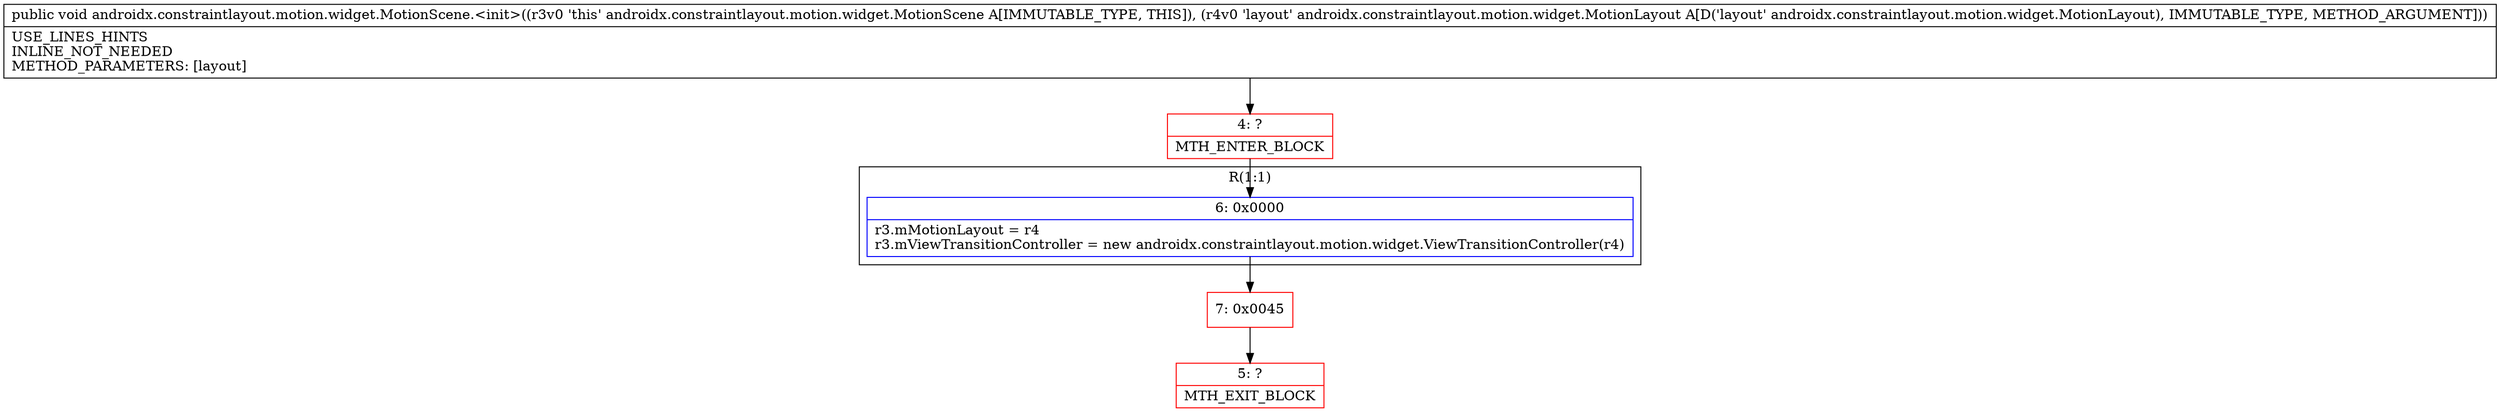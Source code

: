 digraph "CFG forandroidx.constraintlayout.motion.widget.MotionScene.\<init\>(Landroidx\/constraintlayout\/motion\/widget\/MotionLayout;)V" {
subgraph cluster_Region_15153551 {
label = "R(1:1)";
node [shape=record,color=blue];
Node_6 [shape=record,label="{6\:\ 0x0000|r3.mMotionLayout = r4\lr3.mViewTransitionController = new androidx.constraintlayout.motion.widget.ViewTransitionController(r4)\l}"];
}
Node_4 [shape=record,color=red,label="{4\:\ ?|MTH_ENTER_BLOCK\l}"];
Node_7 [shape=record,color=red,label="{7\:\ 0x0045}"];
Node_5 [shape=record,color=red,label="{5\:\ ?|MTH_EXIT_BLOCK\l}"];
MethodNode[shape=record,label="{public void androidx.constraintlayout.motion.widget.MotionScene.\<init\>((r3v0 'this' androidx.constraintlayout.motion.widget.MotionScene A[IMMUTABLE_TYPE, THIS]), (r4v0 'layout' androidx.constraintlayout.motion.widget.MotionLayout A[D('layout' androidx.constraintlayout.motion.widget.MotionLayout), IMMUTABLE_TYPE, METHOD_ARGUMENT]))  | USE_LINES_HINTS\lINLINE_NOT_NEEDED\lMETHOD_PARAMETERS: [layout]\l}"];
MethodNode -> Node_4;Node_6 -> Node_7;
Node_4 -> Node_6;
Node_7 -> Node_5;
}

